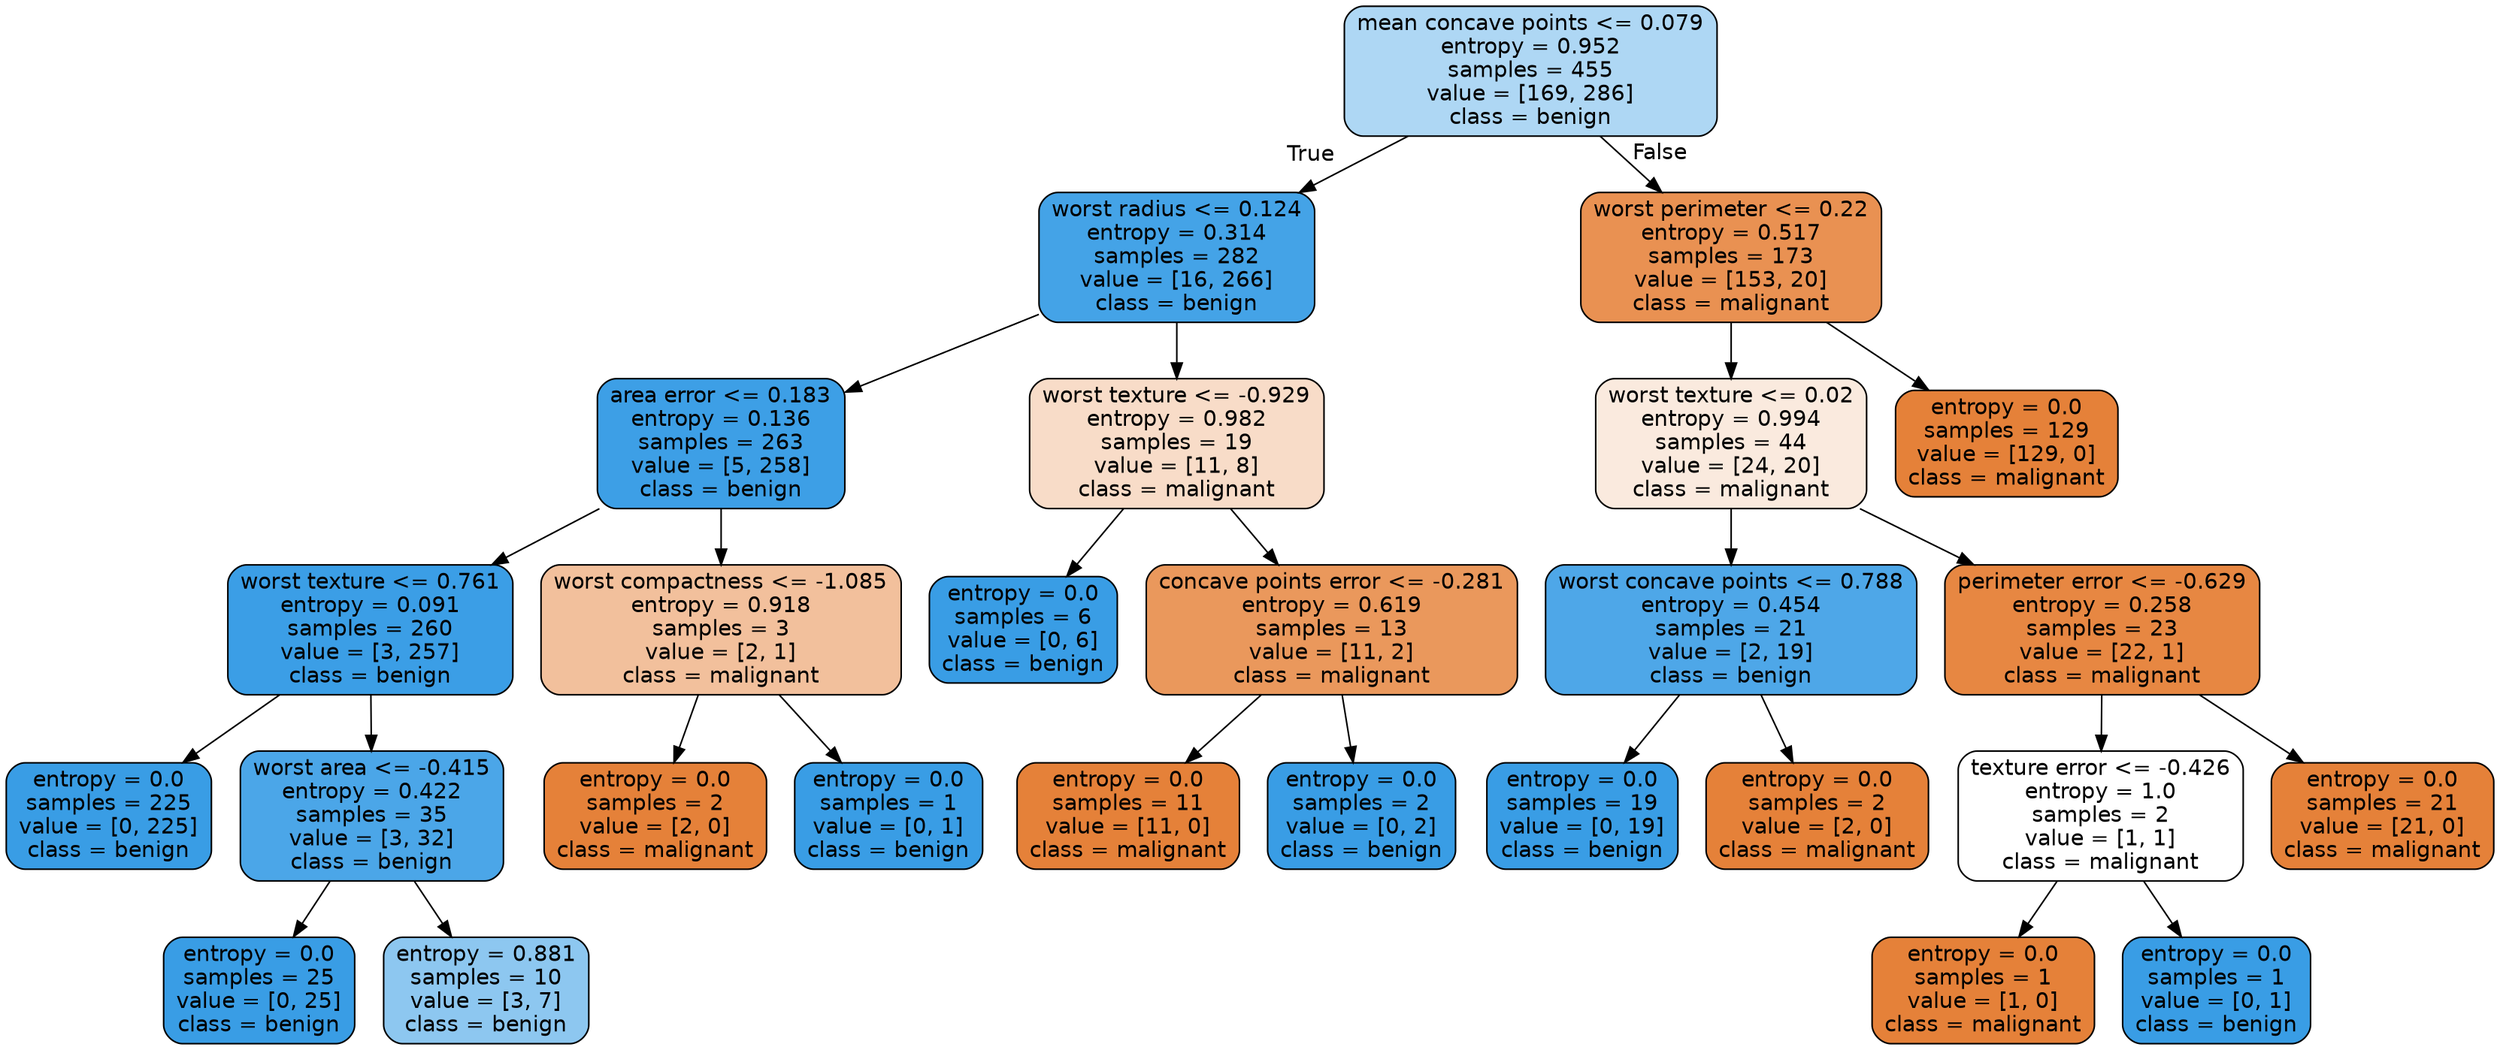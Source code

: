 digraph Tree {
node [shape=box, style="filled, rounded", color="black", fontname=helvetica] ;
edge [fontname=helvetica] ;
0 [label="mean concave points <= 0.079\nentropy = 0.952\nsamples = 455\nvalue = [169, 286]\nclass = benign", fillcolor="#399de568"] ;
1 [label="worst radius <= 0.124\nentropy = 0.314\nsamples = 282\nvalue = [16, 266]\nclass = benign", fillcolor="#399de5f0"] ;
0 -> 1 [labeldistance=2.5, labelangle=45, headlabel="True"] ;
2 [label="area error <= 0.183\nentropy = 0.136\nsamples = 263\nvalue = [5, 258]\nclass = benign", fillcolor="#399de5fa"] ;
1 -> 2 ;
3 [label="worst texture <= 0.761\nentropy = 0.091\nsamples = 260\nvalue = [3, 257]\nclass = benign", fillcolor="#399de5fc"] ;
2 -> 3 ;
4 [label="entropy = 0.0\nsamples = 225\nvalue = [0, 225]\nclass = benign", fillcolor="#399de5ff"] ;
3 -> 4 ;
5 [label="worst area <= -0.415\nentropy = 0.422\nsamples = 35\nvalue = [3, 32]\nclass = benign", fillcolor="#399de5e7"] ;
3 -> 5 ;
6 [label="entropy = 0.0\nsamples = 25\nvalue = [0, 25]\nclass = benign", fillcolor="#399de5ff"] ;
5 -> 6 ;
7 [label="entropy = 0.881\nsamples = 10\nvalue = [3, 7]\nclass = benign", fillcolor="#399de592"] ;
5 -> 7 ;
8 [label="worst compactness <= -1.085\nentropy = 0.918\nsamples = 3\nvalue = [2, 1]\nclass = malignant", fillcolor="#e581397f"] ;
2 -> 8 ;
9 [label="entropy = 0.0\nsamples = 2\nvalue = [2, 0]\nclass = malignant", fillcolor="#e58139ff"] ;
8 -> 9 ;
10 [label="entropy = 0.0\nsamples = 1\nvalue = [0, 1]\nclass = benign", fillcolor="#399de5ff"] ;
8 -> 10 ;
11 [label="worst texture <= -0.929\nentropy = 0.982\nsamples = 19\nvalue = [11, 8]\nclass = malignant", fillcolor="#e5813946"] ;
1 -> 11 ;
12 [label="entropy = 0.0\nsamples = 6\nvalue = [0, 6]\nclass = benign", fillcolor="#399de5ff"] ;
11 -> 12 ;
13 [label="concave points error <= -0.281\nentropy = 0.619\nsamples = 13\nvalue = [11, 2]\nclass = malignant", fillcolor="#e58139d1"] ;
11 -> 13 ;
14 [label="entropy = 0.0\nsamples = 11\nvalue = [11, 0]\nclass = malignant", fillcolor="#e58139ff"] ;
13 -> 14 ;
15 [label="entropy = 0.0\nsamples = 2\nvalue = [0, 2]\nclass = benign", fillcolor="#399de5ff"] ;
13 -> 15 ;
16 [label="worst perimeter <= 0.22\nentropy = 0.517\nsamples = 173\nvalue = [153, 20]\nclass = malignant", fillcolor="#e58139de"] ;
0 -> 16 [labeldistance=2.5, labelangle=-45, headlabel="False"] ;
17 [label="worst texture <= 0.02\nentropy = 0.994\nsamples = 44\nvalue = [24, 20]\nclass = malignant", fillcolor="#e581392a"] ;
16 -> 17 ;
18 [label="worst concave points <= 0.788\nentropy = 0.454\nsamples = 21\nvalue = [2, 19]\nclass = benign", fillcolor="#399de5e4"] ;
17 -> 18 ;
19 [label="entropy = 0.0\nsamples = 19\nvalue = [0, 19]\nclass = benign", fillcolor="#399de5ff"] ;
18 -> 19 ;
20 [label="entropy = 0.0\nsamples = 2\nvalue = [2, 0]\nclass = malignant", fillcolor="#e58139ff"] ;
18 -> 20 ;
21 [label="perimeter error <= -0.629\nentropy = 0.258\nsamples = 23\nvalue = [22, 1]\nclass = malignant", fillcolor="#e58139f3"] ;
17 -> 21 ;
22 [label="texture error <= -0.426\nentropy = 1.0\nsamples = 2\nvalue = [1, 1]\nclass = malignant", fillcolor="#e5813900"] ;
21 -> 22 ;
23 [label="entropy = 0.0\nsamples = 1\nvalue = [1, 0]\nclass = malignant", fillcolor="#e58139ff"] ;
22 -> 23 ;
24 [label="entropy = 0.0\nsamples = 1\nvalue = [0, 1]\nclass = benign", fillcolor="#399de5ff"] ;
22 -> 24 ;
25 [label="entropy = 0.0\nsamples = 21\nvalue = [21, 0]\nclass = malignant", fillcolor="#e58139ff"] ;
21 -> 25 ;
26 [label="entropy = 0.0\nsamples = 129\nvalue = [129, 0]\nclass = malignant", fillcolor="#e58139ff"] ;
16 -> 26 ;
}
